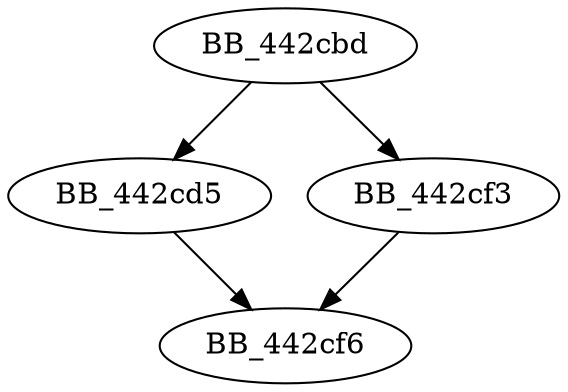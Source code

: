 DiGraph __fload{
BB_442cbd->BB_442cd5
BB_442cbd->BB_442cf3
BB_442cd5->BB_442cf6
BB_442cf3->BB_442cf6
}
